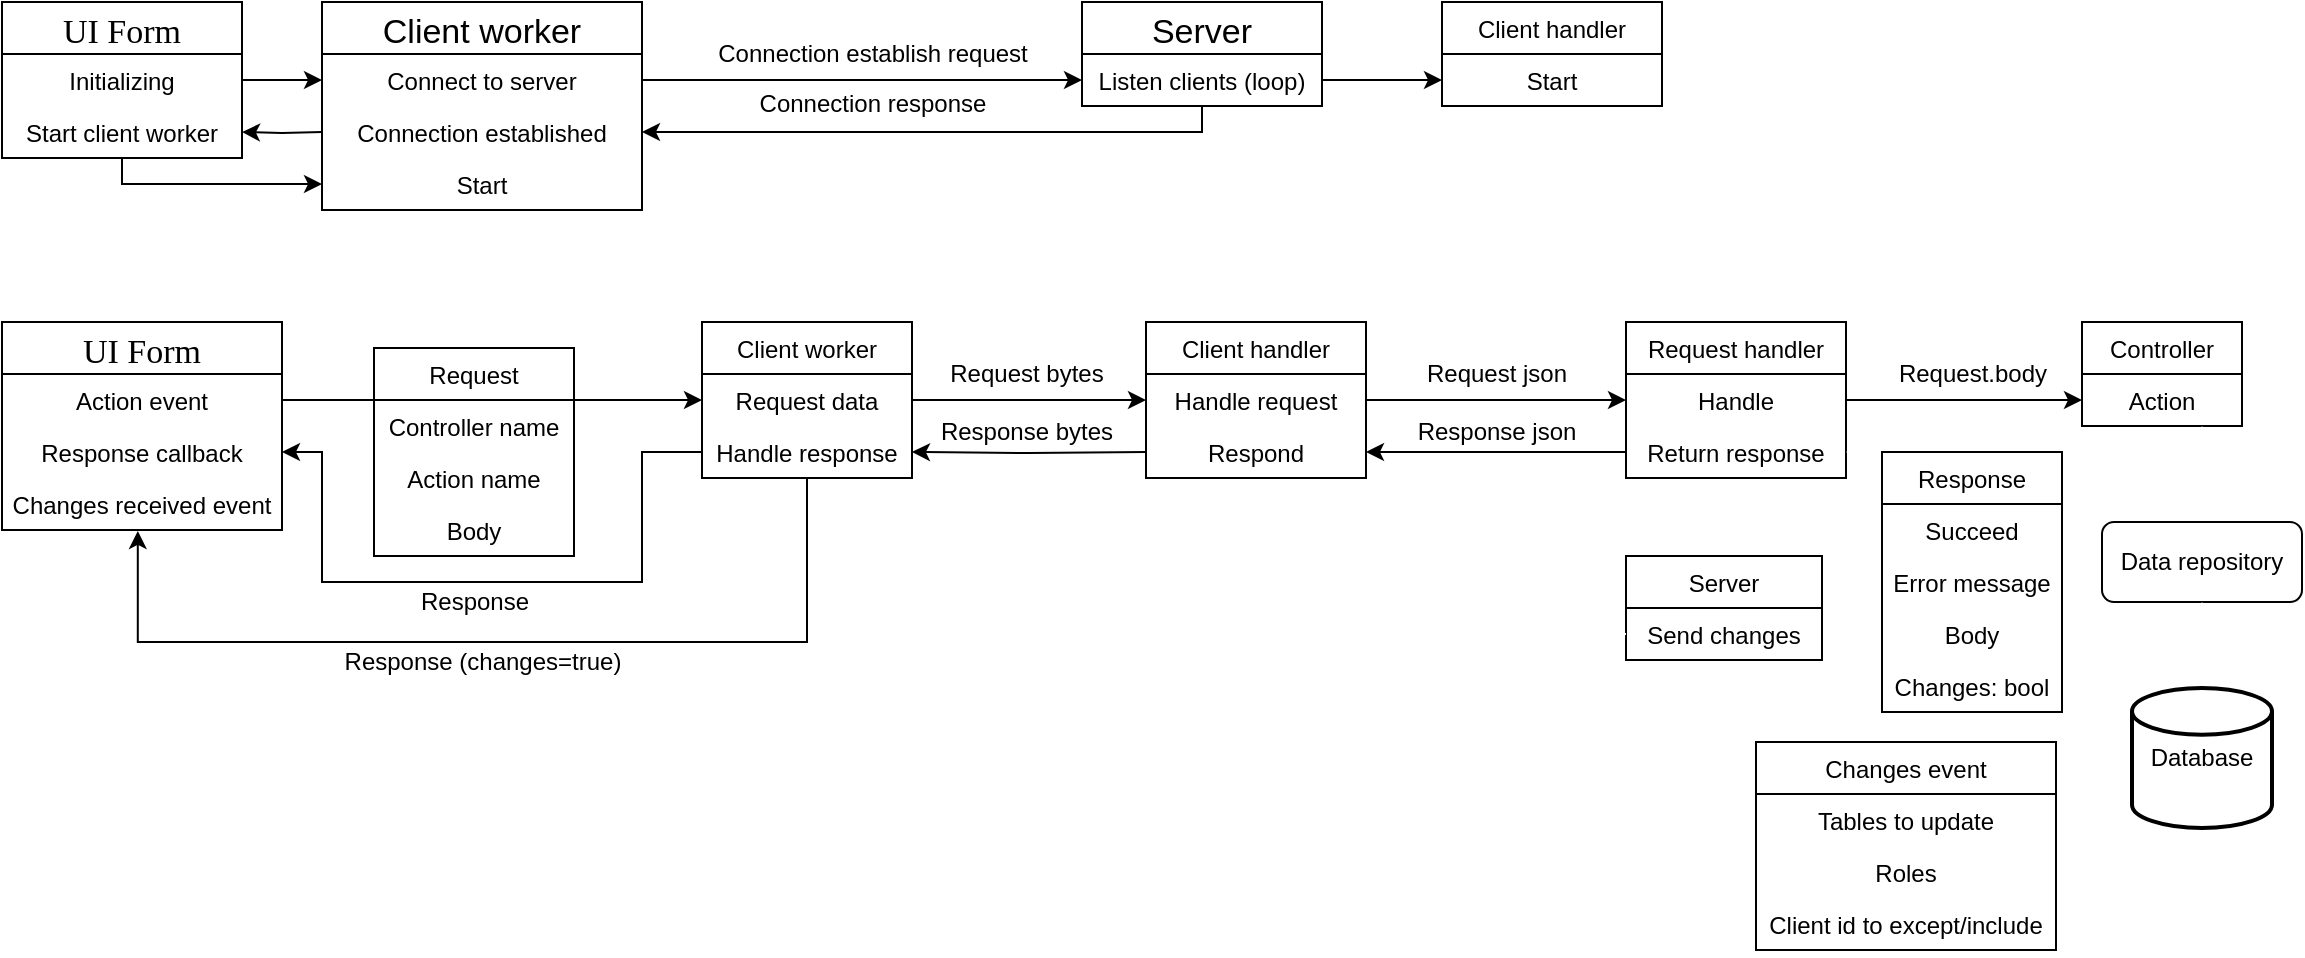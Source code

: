 <mxfile version="13.2.2" type="device"><diagram id="tysnyzBJEYy4Z3lOVbUN" name="Страница 1"><mxGraphModel dx="650" dy="450" grid="1" gridSize="10" guides="1" tooltips="1" connect="1" arrows="1" fold="1" page="1" pageScale="1" pageWidth="1169" pageHeight="827" math="0" shadow="0"><root><mxCell id="0"/><mxCell id="1" parent="0"/><mxCell id="ppUu-UoYJEjssafHnzCn-42" value="Request bytes" style="text;html=1;align=center;verticalAlign=middle;resizable=0;points=[];autosize=1;fontSize=12;fontFamily=Helvetica;" vertex="1" parent="1"><mxGeometry x="467" y="176" width="90" height="20" as="geometry"/></mxCell><mxCell id="ppUu-UoYJEjssafHnzCn-43" style="edgeStyle=orthogonalEdgeStyle;rounded=0;orthogonalLoop=1;jettySize=auto;html=1;exitX=1;exitY=0.5;exitDx=0;exitDy=0;entryX=0;entryY=0.5;entryDx=0;entryDy=0;fontSize=17;" edge="1" parent="1" source="ppUu-UoYJEjssafHnzCn-48" target="ppUu-UoYJEjssafHnzCn-50"><mxGeometry relative="1" as="geometry"/></mxCell><mxCell id="ppUu-UoYJEjssafHnzCn-45" style="edgeStyle=orthogonalEdgeStyle;rounded=0;orthogonalLoop=1;jettySize=auto;html=1;entryX=0;entryY=0.5;entryDx=0;entryDy=0;fontFamily=Helvetica;fontSize=12;" edge="1" parent="1" source="ppUu-UoYJEjssafHnzCn-50" target="ppUu-UoYJEjssafHnzCn-52"><mxGeometry relative="1" as="geometry"/></mxCell><mxCell id="ppUu-UoYJEjssafHnzCn-72" style="edgeStyle=orthogonalEdgeStyle;rounded=0;orthogonalLoop=1;jettySize=auto;html=1;entryX=0;entryY=0.5;entryDx=0;entryDy=0;fontFamily=Helvetica;fontSize=12;" edge="1" parent="1" source="ppUu-UoYJEjssafHnzCn-47" target="ppUu-UoYJEjssafHnzCn-71"><mxGeometry relative="1" as="geometry"><Array as="points"><mxPoint x="60" y="91"/></Array></mxGeometry></mxCell><mxCell id="ppUu-UoYJEjssafHnzCn-47" value="UI Form" style="swimlane;fontStyle=0;childLayout=stackLayout;horizontal=1;startSize=26;fillColor=none;horizontalStack=0;resizeParent=1;resizeParentMax=0;resizeLast=0;collapsible=1;marginBottom=0;fontFamily=consolas;fontSize=17;" vertex="1" parent="1"><mxGeometry width="120" height="78" as="geometry"/></mxCell><mxCell id="ppUu-UoYJEjssafHnzCn-48" value="Initializing" style="text;strokeColor=none;fillColor=none;align=center;verticalAlign=top;spacingLeft=4;spacingRight=4;overflow=hidden;rotatable=0;points=[[0,0.5],[1,0.5]];portConstraint=eastwest;fontFamily=Helvetica;fontStyle=0;fontSize=12;" vertex="1" parent="ppUu-UoYJEjssafHnzCn-47"><mxGeometry y="26" width="120" height="26" as="geometry"/></mxCell><mxCell id="ppUu-UoYJEjssafHnzCn-60" value="Start client worker" style="text;strokeColor=none;fillColor=none;align=center;verticalAlign=top;spacingLeft=4;spacingRight=4;overflow=hidden;rotatable=0;points=[[0,0.5],[1,0.5]];portConstraint=eastwest;fontFamily=Helvetica;fontStyle=0;fontSize=12;" vertex="1" parent="ppUu-UoYJEjssafHnzCn-47"><mxGeometry y="52" width="120" height="26" as="geometry"/></mxCell><mxCell id="ppUu-UoYJEjssafHnzCn-49" value="Client worker" style="swimlane;fontStyle=0;childLayout=stackLayout;horizontal=1;startSize=26;fillColor=none;horizontalStack=0;resizeParent=1;resizeParentMax=0;resizeLast=0;collapsible=1;marginBottom=0;fontSize=17;align=center;" vertex="1" parent="1"><mxGeometry x="160" width="160" height="104" as="geometry"/></mxCell><mxCell id="ppUu-UoYJEjssafHnzCn-50" value="Connect to server" style="text;strokeColor=none;fillColor=none;align=center;verticalAlign=top;spacingLeft=4;spacingRight=4;overflow=hidden;rotatable=0;points=[[0,0.5],[1,0.5]];portConstraint=eastwest;" vertex="1" parent="ppUu-UoYJEjssafHnzCn-49"><mxGeometry y="26" width="160" height="26" as="geometry"/></mxCell><mxCell id="ppUu-UoYJEjssafHnzCn-68" value="Connection established" style="text;strokeColor=none;fillColor=none;align=center;verticalAlign=top;spacingLeft=4;spacingRight=4;overflow=hidden;rotatable=0;points=[[0,0.5],[1,0.5]];portConstraint=eastwest;" vertex="1" parent="ppUu-UoYJEjssafHnzCn-49"><mxGeometry y="52" width="160" height="26" as="geometry"/></mxCell><mxCell id="ppUu-UoYJEjssafHnzCn-71" value="Start" style="text;strokeColor=none;fillColor=none;align=center;verticalAlign=top;spacingLeft=4;spacingRight=4;overflow=hidden;rotatable=0;points=[[0,0.5],[1,0.5]];portConstraint=eastwest;" vertex="1" parent="ppUu-UoYJEjssafHnzCn-49"><mxGeometry y="78" width="160" height="26" as="geometry"/></mxCell><mxCell id="ppUu-UoYJEjssafHnzCn-54" value="Connection establish request" style="text;html=1;align=center;verticalAlign=middle;resizable=0;points=[];autosize=1;fontSize=12;fontFamily=Helvetica;" vertex="1" parent="1"><mxGeometry x="350" y="16" width="170" height="20" as="geometry"/></mxCell><mxCell id="ppUu-UoYJEjssafHnzCn-58" style="edgeStyle=orthogonalEdgeStyle;rounded=0;orthogonalLoop=1;jettySize=auto;html=1;entryX=1;entryY=0.5;entryDx=0;entryDy=0;fontFamily=Helvetica;fontSize=12;" edge="1" parent="1" source="ppUu-UoYJEjssafHnzCn-51"><mxGeometry relative="1" as="geometry"><mxPoint x="320" y="65" as="targetPoint"/><Array as="points"><mxPoint x="600" y="65"/></Array></mxGeometry></mxCell><mxCell id="ppUu-UoYJEjssafHnzCn-51" value="Server" style="swimlane;fontStyle=0;childLayout=stackLayout;horizontal=1;startSize=26;fillColor=none;horizontalStack=0;resizeParent=1;resizeParentMax=0;resizeLast=0;collapsible=1;marginBottom=0;fontSize=17;align=center;" vertex="1" parent="1"><mxGeometry x="540" width="120" height="52" as="geometry"/></mxCell><mxCell id="ppUu-UoYJEjssafHnzCn-52" value="Listen clients (loop)" style="text;strokeColor=none;fillColor=none;align=center;verticalAlign=top;spacingLeft=4;spacingRight=4;overflow=hidden;rotatable=0;points=[[0,0.5],[1,0.5]];portConstraint=eastwest;" vertex="1" parent="ppUu-UoYJEjssafHnzCn-51"><mxGeometry y="26" width="120" height="26" as="geometry"/></mxCell><mxCell id="ppUu-UoYJEjssafHnzCn-59" value="Connection response" style="text;html=1;align=center;verticalAlign=middle;resizable=0;points=[];autosize=1;fontSize=12;fontFamily=Helvetica;" vertex="1" parent="1"><mxGeometry x="370" y="41" width="130" height="20" as="geometry"/></mxCell><mxCell id="ppUu-UoYJEjssafHnzCn-61" style="edgeStyle=orthogonalEdgeStyle;rounded=0;orthogonalLoop=1;jettySize=auto;html=1;fontFamily=Helvetica;fontSize=12;" edge="1" parent="1" target="ppUu-UoYJEjssafHnzCn-60"><mxGeometry relative="1" as="geometry"><mxPoint x="160" y="65" as="sourcePoint"/></mxGeometry></mxCell><mxCell id="ppUu-UoYJEjssafHnzCn-66" style="edgeStyle=orthogonalEdgeStyle;rounded=0;orthogonalLoop=1;jettySize=auto;html=1;entryX=0;entryY=0.5;entryDx=0;entryDy=0;fontFamily=Helvetica;fontSize=12;" edge="1" parent="1" source="ppUu-UoYJEjssafHnzCn-52" target="ppUu-UoYJEjssafHnzCn-63"><mxGeometry relative="1" as="geometry"/></mxCell><mxCell id="ppUu-UoYJEjssafHnzCn-62" value="Client handler" style="swimlane;fontStyle=0;childLayout=stackLayout;horizontal=1;startSize=26;fillColor=none;horizontalStack=0;resizeParent=1;resizeParentMax=0;resizeLast=0;collapsible=1;marginBottom=0;fontFamily=Helvetica;fontSize=12;align=center;" vertex="1" parent="1"><mxGeometry x="720" width="110" height="52" as="geometry"/></mxCell><mxCell id="ppUu-UoYJEjssafHnzCn-63" value="Start" style="text;strokeColor=none;fillColor=none;align=center;verticalAlign=top;spacingLeft=4;spacingRight=4;overflow=hidden;rotatable=0;points=[[0,0.5],[1,0.5]];portConstraint=eastwest;" vertex="1" parent="ppUu-UoYJEjssafHnzCn-62"><mxGeometry y="26" width="110" height="26" as="geometry"/></mxCell><mxCell id="ppUu-UoYJEjssafHnzCn-16" value="UI Form" style="swimlane;fontStyle=0;childLayout=stackLayout;horizontal=1;startSize=26;fillColor=none;horizontalStack=0;resizeParent=1;resizeParentMax=0;resizeLast=0;collapsible=1;marginBottom=0;fontFamily=consolas;fontSize=17;" vertex="1" parent="1"><mxGeometry y="160" width="140" height="104" as="geometry"/></mxCell><mxCell id="ppUu-UoYJEjssafHnzCn-17" value="Action event" style="text;strokeColor=none;fillColor=none;align=center;verticalAlign=top;spacingLeft=4;spacingRight=4;overflow=hidden;rotatable=0;points=[[0,0.5],[1,0.5]];portConstraint=eastwest;fontFamily=Helvetica;fontStyle=0;fontSize=12;" vertex="1" parent="ppUu-UoYJEjssafHnzCn-16"><mxGeometry y="26" width="140" height="26" as="geometry"/></mxCell><mxCell id="ppUu-UoYJEjssafHnzCn-104" value="Response callback" style="text;strokeColor=none;fillColor=none;align=center;verticalAlign=top;spacingLeft=4;spacingRight=4;overflow=hidden;rotatable=0;points=[[0,0.5],[1,0.5]];portConstraint=eastwest;fontFamily=Helvetica;fontStyle=0;fontSize=12;" vertex="1" parent="ppUu-UoYJEjssafHnzCn-16"><mxGeometry y="52" width="140" height="26" as="geometry"/></mxCell><mxCell id="ppUu-UoYJEjssafHnzCn-108" value="Changes received event" style="text;strokeColor=none;fillColor=none;align=center;verticalAlign=top;spacingLeft=4;spacingRight=4;overflow=hidden;rotatable=0;points=[[0,0.5],[1,0.5]];portConstraint=eastwest;fontFamily=Helvetica;fontStyle=0;fontSize=12;" vertex="1" parent="ppUu-UoYJEjssafHnzCn-16"><mxGeometry y="78" width="140" height="26" as="geometry"/></mxCell><mxCell id="ppUu-UoYJEjssafHnzCn-79" style="edgeStyle=orthogonalEdgeStyle;rounded=0;orthogonalLoop=1;jettySize=auto;html=1;entryX=0;entryY=0.5;entryDx=0;entryDy=0;fontFamily=Helvetica;fontSize=12;" edge="1" parent="1" source="ppUu-UoYJEjssafHnzCn-74" target="ppUu-UoYJEjssafHnzCn-78"><mxGeometry relative="1" as="geometry"/></mxCell><mxCell id="ppUu-UoYJEjssafHnzCn-80" value="Request json" style="text;html=1;align=center;verticalAlign=middle;resizable=0;points=[];autosize=1;fontSize=12;fontFamily=Helvetica;" vertex="1" parent="1"><mxGeometry x="702" y="176" width="90" height="20" as="geometry"/></mxCell><mxCell id="ppUu-UoYJEjssafHnzCn-73" value="Client handler" style="swimlane;fontStyle=0;childLayout=stackLayout;horizontal=1;startSize=26;fillColor=none;horizontalStack=0;resizeParent=1;resizeParentMax=0;resizeLast=0;collapsible=1;marginBottom=0;fontFamily=Helvetica;fontSize=12;align=center;" vertex="1" parent="1"><mxGeometry x="572" y="160" width="110" height="78" as="geometry"/></mxCell><mxCell id="ppUu-UoYJEjssafHnzCn-74" value="Handle request" style="text;strokeColor=none;fillColor=none;align=center;verticalAlign=top;spacingLeft=4;spacingRight=4;overflow=hidden;rotatable=0;points=[[0,0.5],[1,0.5]];portConstraint=eastwest;" vertex="1" parent="ppUu-UoYJEjssafHnzCn-73"><mxGeometry y="26" width="110" height="26" as="geometry"/></mxCell><mxCell id="ppUu-UoYJEjssafHnzCn-98" value="Respond" style="text;strokeColor=none;fillColor=none;align=center;verticalAlign=top;spacingLeft=4;spacingRight=4;overflow=hidden;rotatable=0;points=[[0,0.5],[1,0.5]];portConstraint=eastwest;" vertex="1" parent="ppUu-UoYJEjssafHnzCn-73"><mxGeometry y="52" width="110" height="26" as="geometry"/></mxCell><mxCell id="ppUu-UoYJEjssafHnzCn-77" value="Request handler" style="swimlane;fontStyle=0;childLayout=stackLayout;horizontal=1;startSize=26;fillColor=none;horizontalStack=0;resizeParent=1;resizeParentMax=0;resizeLast=0;collapsible=1;marginBottom=0;fontFamily=Helvetica;fontSize=12;align=center;" vertex="1" parent="1"><mxGeometry x="812" y="160" width="110" height="78" as="geometry"/></mxCell><mxCell id="ppUu-UoYJEjssafHnzCn-78" value="Handle" style="text;strokeColor=none;fillColor=none;align=center;verticalAlign=top;spacingLeft=4;spacingRight=4;overflow=hidden;rotatable=0;points=[[0,0.5],[1,0.5]];portConstraint=eastwest;" vertex="1" parent="ppUu-UoYJEjssafHnzCn-77"><mxGeometry y="26" width="110" height="26" as="geometry"/></mxCell><mxCell id="ppUu-UoYJEjssafHnzCn-90" value="Return response" style="text;strokeColor=none;fillColor=none;align=center;verticalAlign=top;spacingLeft=4;spacingRight=4;overflow=hidden;rotatable=0;points=[[0,0.5],[1,0.5]];portConstraint=eastwest;" vertex="1" parent="ppUu-UoYJEjssafHnzCn-77"><mxGeometry y="52" width="110" height="26" as="geometry"/></mxCell><mxCell id="ppUu-UoYJEjssafHnzCn-83" value="Request" style="swimlane;fontStyle=0;childLayout=stackLayout;horizontal=1;startSize=26;fillColor=none;horizontalStack=0;resizeParent=1;resizeParentMax=0;resizeLast=0;collapsible=1;marginBottom=0;fontFamily=Helvetica;fontSize=12;align=center;glass=0;swimlaneLine=1;shadow=0;swimlaneFillColor=none;" vertex="1" parent="1"><mxGeometry x="186" y="173" width="100" height="104" as="geometry"><mxRectangle x="164" y="173" width="80" height="26" as="alternateBounds"/></mxGeometry></mxCell><mxCell id="ppUu-UoYJEjssafHnzCn-84" value="Controller name" style="text;strokeColor=none;fillColor=none;align=center;verticalAlign=top;spacingLeft=4;spacingRight=4;overflow=hidden;rotatable=0;points=[[0,0.5],[1,0.5]];portConstraint=eastwest;" vertex="1" parent="ppUu-UoYJEjssafHnzCn-83"><mxGeometry y="26" width="100" height="26" as="geometry"/></mxCell><mxCell id="ppUu-UoYJEjssafHnzCn-85" value="Action name" style="text;strokeColor=none;fillColor=none;align=center;verticalAlign=top;spacingLeft=4;spacingRight=4;overflow=hidden;rotatable=0;points=[[0,0.5],[1,0.5]];portConstraint=eastwest;" vertex="1" parent="ppUu-UoYJEjssafHnzCn-83"><mxGeometry y="52" width="100" height="26" as="geometry"/></mxCell><mxCell id="ppUu-UoYJEjssafHnzCn-86" value="Body" style="text;strokeColor=none;fillColor=none;align=center;verticalAlign=top;spacingLeft=4;spacingRight=4;overflow=hidden;rotatable=0;points=[[0,0.5],[1,0.5]];portConstraint=eastwest;" vertex="1" parent="ppUu-UoYJEjssafHnzCn-83"><mxGeometry y="78" width="100" height="26" as="geometry"/></mxCell><mxCell id="ppUu-UoYJEjssafHnzCn-88" style="edgeStyle=orthogonalEdgeStyle;rounded=0;orthogonalLoop=1;jettySize=auto;html=1;fontFamily=Helvetica;fontSize=12;" edge="1" parent="1" source="ppUu-UoYJEjssafHnzCn-78" target="ppUu-UoYJEjssafHnzCn-82"><mxGeometry relative="1" as="geometry"/></mxCell><mxCell id="ppUu-UoYJEjssafHnzCn-99" style="edgeStyle=orthogonalEdgeStyle;rounded=0;orthogonalLoop=1;jettySize=auto;html=1;entryX=1;entryY=0.5;entryDx=0;entryDy=0;fontFamily=Helvetica;fontSize=12;" edge="1" parent="1" source="ppUu-UoYJEjssafHnzCn-90" target="ppUu-UoYJEjssafHnzCn-98"><mxGeometry relative="1" as="geometry"/></mxCell><mxCell id="ppUu-UoYJEjssafHnzCn-100" value="Response json" style="text;html=1;align=center;verticalAlign=middle;resizable=0;points=[];autosize=1;fontSize=12;fontFamily=Helvetica;" vertex="1" parent="1"><mxGeometry x="702" y="205" width="90" height="20" as="geometry"/></mxCell><mxCell id="ppUu-UoYJEjssafHnzCn-103" value="Response bytes" style="text;html=1;align=center;verticalAlign=middle;resizable=0;points=[];autosize=1;fontSize=12;fontFamily=Helvetica;" vertex="1" parent="1"><mxGeometry x="462" y="205" width="100" height="20" as="geometry"/></mxCell><mxCell id="ppUu-UoYJEjssafHnzCn-106" value="Response" style="text;html=1;align=center;verticalAlign=middle;resizable=0;points=[];autosize=1;fontSize=12;fontFamily=Helvetica;" vertex="1" parent="1"><mxGeometry x="201" y="290" width="70" height="20" as="geometry"/></mxCell><mxCell id="ppUu-UoYJEjssafHnzCn-111" style="edgeStyle=orthogonalEdgeStyle;rounded=0;orthogonalLoop=1;jettySize=auto;html=1;fontFamily=Helvetica;fontSize=12;entryX=0;entryY=0.5;entryDx=0;entryDy=0;" edge="1" parent="1" source="ppUu-UoYJEjssafHnzCn-17" target="ppUu-UoYJEjssafHnzCn-120"><mxGeometry relative="1" as="geometry"><mxPoint x="350" y="199" as="targetPoint"/></mxGeometry></mxCell><mxCell id="ppUu-UoYJEjssafHnzCn-114" style="edgeStyle=orthogonalEdgeStyle;rounded=0;orthogonalLoop=1;jettySize=auto;html=1;fontFamily=Helvetica;fontSize=12;verticalAlign=middle;exitX=1;exitY=0.5;exitDx=0;exitDy=0;" edge="1" parent="1" source="ppUu-UoYJEjssafHnzCn-120"><mxGeometry relative="1" as="geometry"><mxPoint x="572" y="199" as="targetPoint"/><mxPoint x="460" y="199" as="sourcePoint"/></mxGeometry></mxCell><mxCell id="ppUu-UoYJEjssafHnzCn-115" style="edgeStyle=orthogonalEdgeStyle;rounded=0;orthogonalLoop=1;jettySize=auto;html=1;exitX=0;exitY=0.5;exitDx=0;exitDy=0;fontFamily=Helvetica;fontSize=12;entryX=1;entryY=0.5;entryDx=0;entryDy=0;" edge="1" parent="1" target="ppUu-UoYJEjssafHnzCn-121"><mxGeometry relative="1" as="geometry"><mxPoint x="460" y="225.172" as="targetPoint"/><mxPoint x="572" y="225" as="sourcePoint"/></mxGeometry></mxCell><mxCell id="ppUu-UoYJEjssafHnzCn-127" style="edgeStyle=orthogonalEdgeStyle;rounded=0;orthogonalLoop=1;jettySize=auto;html=1;entryX=0.485;entryY=1.019;entryDx=0;entryDy=0;entryPerimeter=0;fontFamily=Helvetica;fontSize=12;" edge="1" parent="1" source="ppUu-UoYJEjssafHnzCn-119" target="ppUu-UoYJEjssafHnzCn-108"><mxGeometry relative="1" as="geometry"><Array as="points"><mxPoint x="402" y="320"/><mxPoint x="68" y="320"/></Array></mxGeometry></mxCell><mxCell id="ppUu-UoYJEjssafHnzCn-119" value="Client worker" style="swimlane;fontStyle=0;childLayout=stackLayout;horizontal=1;startSize=26;fillColor=none;horizontalStack=0;resizeParent=1;resizeParentMax=0;resizeLast=0;collapsible=1;marginBottom=0;shadow=0;glass=0;fontFamily=Helvetica;fontSize=12;align=center;" vertex="1" parent="1"><mxGeometry x="350" y="160" width="105" height="78" as="geometry"/></mxCell><mxCell id="ppUu-UoYJEjssafHnzCn-120" value="Request data" style="text;strokeColor=none;fillColor=none;align=center;verticalAlign=top;spacingLeft=4;spacingRight=4;overflow=hidden;rotatable=0;points=[[0,0.5],[1,0.5]];portConstraint=eastwest;" vertex="1" parent="ppUu-UoYJEjssafHnzCn-119"><mxGeometry y="26" width="105" height="26" as="geometry"/></mxCell><mxCell id="ppUu-UoYJEjssafHnzCn-121" value="Handle response" style="text;strokeColor=none;fillColor=none;align=center;verticalAlign=top;spacingLeft=4;spacingRight=4;overflow=hidden;rotatable=0;points=[[0,0.5],[1,0.5]];portConstraint=eastwest;" vertex="1" parent="ppUu-UoYJEjssafHnzCn-119"><mxGeometry y="52" width="105" height="26" as="geometry"/></mxCell><mxCell id="ppUu-UoYJEjssafHnzCn-123" style="edgeStyle=orthogonalEdgeStyle;rounded=0;orthogonalLoop=1;jettySize=auto;html=1;entryX=1;entryY=0.5;entryDx=0;entryDy=0;fontFamily=Helvetica;fontSize=12;" edge="1" parent="1" source="ppUu-UoYJEjssafHnzCn-121" target="ppUu-UoYJEjssafHnzCn-104"><mxGeometry relative="1" as="geometry"><Array as="points"><mxPoint x="320" y="225"/><mxPoint x="320" y="290"/><mxPoint x="160" y="290"/><mxPoint x="160" y="225"/></Array></mxGeometry></mxCell><mxCell id="ppUu-UoYJEjssafHnzCn-128" value="Response (changes=true)" style="text;html=1;align=center;verticalAlign=middle;resizable=0;points=[];autosize=1;fontSize=12;fontFamily=Helvetica;" vertex="1" parent="1"><mxGeometry x="165" y="320" width="150" height="20" as="geometry"/></mxCell><mxCell id="ppUu-UoYJEjssafHnzCn-143" style="edgeStyle=orthogonalEdgeStyle;rounded=0;orthogonalLoop=1;jettySize=auto;html=1;exitX=0.75;exitY=1;exitDx=0;exitDy=0;entryX=0.5;entryY=0;entryDx=0;entryDy=0;strokeColor=#FFFFFF;fontFamily=Helvetica;fontSize=12;" edge="1" parent="1" source="ppUu-UoYJEjssafHnzCn-81" target="ppUu-UoYJEjssafHnzCn-134"><mxGeometry relative="1" as="geometry"/></mxCell><mxCell id="ppUu-UoYJEjssafHnzCn-144" style="edgeStyle=orthogonalEdgeStyle;rounded=0;orthogonalLoop=1;jettySize=auto;html=1;exitX=0.25;exitY=1;exitDx=0;exitDy=0;entryX=1;entryY=0.5;entryDx=0;entryDy=0;strokeColor=#FFFFFF;fontFamily=Helvetica;fontSize=12;" edge="1" parent="1" source="ppUu-UoYJEjssafHnzCn-81" target="ppUu-UoYJEjssafHnzCn-90"><mxGeometry relative="1" as="geometry"><Array as="points"><mxPoint x="1060" y="225"/></Array></mxGeometry></mxCell><mxCell id="ppUu-UoYJEjssafHnzCn-149" style="edgeStyle=orthogonalEdgeStyle;rounded=0;orthogonalLoop=1;jettySize=auto;html=1;entryX=0.472;entryY=1.092;entryDx=0;entryDy=0;entryPerimeter=0;strokeColor=#FFFFFF;fontFamily=Helvetica;fontSize=12;exitX=0.496;exitY=1.082;exitDx=0;exitDy=0;exitPerimeter=0;" edge="1" parent="1" source="ppUu-UoYJEjssafHnzCn-82" target="ppUu-UoYJEjssafHnzCn-146"><mxGeometry relative="1" as="geometry"><mxPoint x="1080" y="230" as="sourcePoint"/><Array as="points"><mxPoint x="1080" y="240"/><mxPoint x="1040" y="240"/><mxPoint x="1040" y="370"/><mxPoint x="858" y="370"/></Array></mxGeometry></mxCell><mxCell id="ppUu-UoYJEjssafHnzCn-81" value="Controller" style="swimlane;fontStyle=0;childLayout=stackLayout;horizontal=1;startSize=26;fillColor=none;horizontalStack=0;resizeParent=1;resizeParentMax=0;resizeLast=0;collapsible=1;marginBottom=0;fontFamily=Helvetica;fontSize=12;align=center;" vertex="1" parent="1"><mxGeometry x="1040" y="160" width="80" height="52" as="geometry"/></mxCell><mxCell id="ppUu-UoYJEjssafHnzCn-82" value="Action" style="text;strokeColor=none;fillColor=none;align=center;verticalAlign=top;spacingLeft=4;spacingRight=4;overflow=hidden;rotatable=0;points=[[0,0.5],[1,0.5]];portConstraint=eastwest;" vertex="1" parent="ppUu-UoYJEjssafHnzCn-81"><mxGeometry y="26" width="80" height="26" as="geometry"/></mxCell><mxCell id="ppUu-UoYJEjssafHnzCn-129" value="Request.body" style="text;html=1;align=center;verticalAlign=middle;resizable=0;points=[];autosize=1;fontSize=12;fontFamily=Helvetica;" vertex="1" parent="1"><mxGeometry x="940" y="176" width="90" height="20" as="geometry"/></mxCell><mxCell id="ppUu-UoYJEjssafHnzCn-137" style="edgeStyle=orthogonalEdgeStyle;rounded=0;orthogonalLoop=1;jettySize=auto;html=1;fontFamily=Helvetica;fontSize=12;labelPosition=center;verticalLabelPosition=middle;align=center;verticalAlign=middle;textDirection=ltr;horizontal=1;entryX=0.5;entryY=0;entryDx=0;entryDy=0;entryPerimeter=0;strokeColor=#FFFFFF;" edge="1" parent="1" source="ppUu-UoYJEjssafHnzCn-134" target="ppUu-UoYJEjssafHnzCn-136"><mxGeometry relative="1" as="geometry"/></mxCell><mxCell id="ppUu-UoYJEjssafHnzCn-142" style="edgeStyle=orthogonalEdgeStyle;rounded=0;orthogonalLoop=1;jettySize=auto;html=1;exitX=0.5;exitY=0;exitDx=0;exitDy=0;entryX=0.75;entryY=1;entryDx=0;entryDy=0;strokeColor=#FFFFFF;fontFamily=Helvetica;fontSize=12;" edge="1" parent="1" source="ppUu-UoYJEjssafHnzCn-134" target="ppUu-UoYJEjssafHnzCn-81"><mxGeometry relative="1" as="geometry"/></mxCell><mxCell id="ppUu-UoYJEjssafHnzCn-134" value="Data repository" style="rounded=1;whiteSpace=wrap;html=1;shadow=0;glass=0;fillColor=none;fontFamily=Helvetica;fontSize=12;align=center;" vertex="1" parent="1"><mxGeometry x="1050" y="260" width="100" height="40" as="geometry"/></mxCell><mxCell id="ppUu-UoYJEjssafHnzCn-138" style="edgeStyle=orthogonalEdgeStyle;rounded=0;orthogonalLoop=1;jettySize=auto;html=1;entryX=0.5;entryY=1;entryDx=0;entryDy=0;strokeColor=#FFFFFF;fontFamily=Helvetica;fontSize=12;" edge="1" parent="1" source="ppUu-UoYJEjssafHnzCn-136" target="ppUu-UoYJEjssafHnzCn-134"><mxGeometry relative="1" as="geometry"/></mxCell><mxCell id="ppUu-UoYJEjssafHnzCn-136" value="Database" style="strokeWidth=2;html=1;shape=mxgraph.flowchart.database;whiteSpace=wrap;shadow=0;glass=0;fillColor=none;fontFamily=Helvetica;fontSize=12;align=center;" vertex="1" parent="1"><mxGeometry x="1065" y="343" width="70" height="70" as="geometry"/></mxCell><mxCell id="ppUu-UoYJEjssafHnzCn-92" value="Response" style="swimlane;fontStyle=0;childLayout=stackLayout;horizontal=1;startSize=26;fillColor=none;horizontalStack=0;resizeParent=1;resizeParentMax=0;resizeLast=0;collapsible=1;marginBottom=0;fontFamily=Helvetica;fontSize=12;align=center;" vertex="1" parent="1"><mxGeometry x="940" y="225" width="90" height="130" as="geometry"/></mxCell><mxCell id="ppUu-UoYJEjssafHnzCn-93" value="Succeed" style="text;strokeColor=none;fillColor=none;align=center;verticalAlign=top;spacingLeft=4;spacingRight=4;overflow=hidden;rotatable=0;points=[[0,0.5],[1,0.5]];portConstraint=eastwest;" vertex="1" parent="ppUu-UoYJEjssafHnzCn-92"><mxGeometry y="26" width="90" height="26" as="geometry"/></mxCell><mxCell id="ppUu-UoYJEjssafHnzCn-94" value="Error message" style="text;strokeColor=none;fillColor=none;align=center;verticalAlign=top;spacingLeft=4;spacingRight=4;overflow=hidden;rotatable=0;points=[[0,0.5],[1,0.5]];portConstraint=eastwest;" vertex="1" parent="ppUu-UoYJEjssafHnzCn-92"><mxGeometry y="52" width="90" height="26" as="geometry"/></mxCell><mxCell id="ppUu-UoYJEjssafHnzCn-95" value="Body" style="text;strokeColor=none;fillColor=none;align=center;verticalAlign=top;spacingLeft=4;spacingRight=4;overflow=hidden;rotatable=0;points=[[0,0.5],[1,0.5]];portConstraint=eastwest;" vertex="1" parent="ppUu-UoYJEjssafHnzCn-92"><mxGeometry y="78" width="90" height="26" as="geometry"/></mxCell><mxCell id="ppUu-UoYJEjssafHnzCn-96" value="Changes: bool" style="text;strokeColor=none;fillColor=none;align=center;verticalAlign=top;spacingLeft=4;spacingRight=4;overflow=hidden;rotatable=0;points=[[0,0.5],[1,0.5]];portConstraint=eastwest;" vertex="1" parent="ppUu-UoYJEjssafHnzCn-92"><mxGeometry y="104" width="90" height="26" as="geometry"/></mxCell><mxCell id="ppUu-UoYJEjssafHnzCn-145" value="Server" style="swimlane;fontStyle=0;childLayout=stackLayout;horizontal=1;startSize=26;fillColor=none;horizontalStack=0;resizeParent=1;resizeParentMax=0;resizeLast=0;collapsible=1;marginBottom=0;shadow=0;glass=0;fontFamily=Helvetica;fontSize=12;align=center;" vertex="1" parent="1"><mxGeometry x="812" y="277" width="98" height="52" as="geometry"/></mxCell><mxCell id="ppUu-UoYJEjssafHnzCn-146" value="Send changes" style="text;strokeColor=none;fillColor=none;align=center;verticalAlign=top;spacingLeft=4;spacingRight=4;overflow=hidden;rotatable=0;points=[[0,0.5],[1,0.5]];portConstraint=eastwest;" vertex="1" parent="ppUu-UoYJEjssafHnzCn-145"><mxGeometry y="26" width="98" height="26" as="geometry"/></mxCell><mxCell id="ppUu-UoYJEjssafHnzCn-151" style="edgeStyle=orthogonalEdgeStyle;rounded=0;orthogonalLoop=1;jettySize=auto;html=1;entryX=0.403;entryY=1.112;entryDx=0;entryDy=0;entryPerimeter=0;strokeColor=#FFFFFF;fontFamily=Helvetica;fontSize=12;" edge="1" parent="1" source="ppUu-UoYJEjssafHnzCn-146" target="ppUu-UoYJEjssafHnzCn-100"><mxGeometry relative="1" as="geometry"/></mxCell><mxCell id="ppUu-UoYJEjssafHnzCn-152" value="Changes event" style="swimlane;fontStyle=0;childLayout=stackLayout;horizontal=1;startSize=26;fillColor=none;horizontalStack=0;resizeParent=1;resizeParentMax=0;resizeLast=0;collapsible=1;marginBottom=0;shadow=0;glass=0;fontFamily=Helvetica;fontSize=12;align=center;" vertex="1" parent="1"><mxGeometry x="877" y="370" width="150" height="104" as="geometry"/></mxCell><mxCell id="ppUu-UoYJEjssafHnzCn-153" value="Tables to update" style="text;strokeColor=none;fillColor=none;align=center;verticalAlign=top;spacingLeft=4;spacingRight=4;overflow=hidden;rotatable=0;points=[[0,0.5],[1,0.5]];portConstraint=eastwest;" vertex="1" parent="ppUu-UoYJEjssafHnzCn-152"><mxGeometry y="26" width="150" height="26" as="geometry"/></mxCell><mxCell id="ppUu-UoYJEjssafHnzCn-154" value="Roles" style="text;strokeColor=none;fillColor=none;align=center;verticalAlign=top;spacingLeft=4;spacingRight=4;overflow=hidden;rotatable=0;points=[[0,0.5],[1,0.5]];portConstraint=eastwest;" vertex="1" parent="ppUu-UoYJEjssafHnzCn-152"><mxGeometry y="52" width="150" height="26" as="geometry"/></mxCell><mxCell id="ppUu-UoYJEjssafHnzCn-155" value="Client id to except/include" style="text;strokeColor=none;fillColor=none;align=center;verticalAlign=top;spacingLeft=4;spacingRight=4;overflow=hidden;rotatable=0;points=[[0,0.5],[1,0.5]];portConstraint=eastwest;" vertex="1" parent="ppUu-UoYJEjssafHnzCn-152"><mxGeometry y="78" width="150" height="26" as="geometry"/></mxCell></root></mxGraphModel></diagram></mxfile>